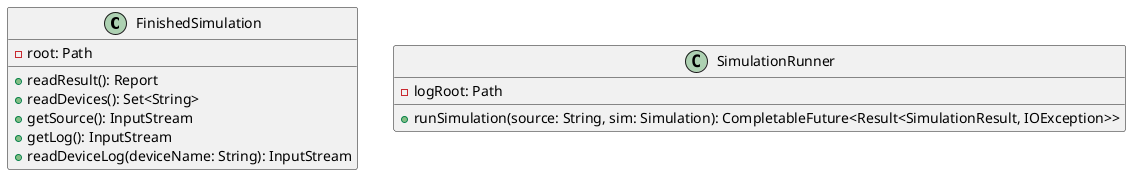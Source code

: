 @startuml

class FinishedSimulation {
  - root: Path
  + readResult(): Report
  + readDevices(): Set<String>
  + getSource(): InputStream
  + getLog(): InputStream
  + readDeviceLog(deviceName: String): InputStream
}

class SimulationRunner {
  - logRoot: Path
  + runSimulation(source: String, sim: Simulation): CompletableFuture<Result<SimulationResult, IOException>>
}

@enduml

